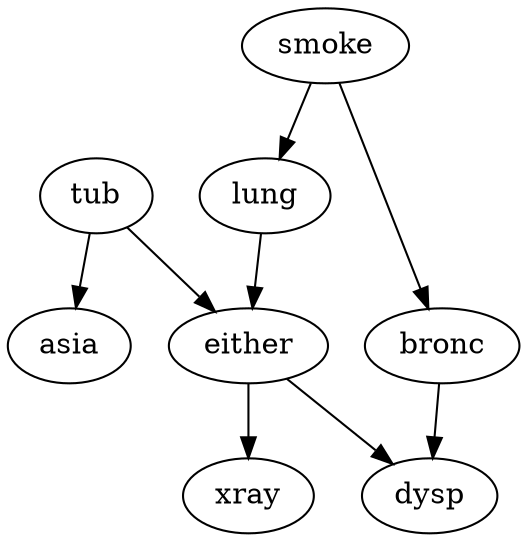digraph G {
    "tub" -> "asia";
    "bronc" -> "dysp";
    "either" -> "dysp";
    "smoke" -> "lung";
    "lung" -> "either";
    "tub" -> "either";
    "smoke" -> "bronc";
    "either" -> "xray";
}
